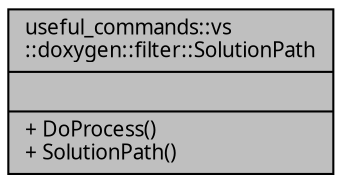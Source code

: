 digraph "useful_commands::vs::doxygen::filter::SolutionPath"
{
 // INTERACTIVE_SVG=YES
  edge [fontname="Verdana",fontsize="10",labelfontname="Verdana",labelfontsize="10"];
  node [fontname="Verdana",fontsize="10",shape=record];
  Node1 [label="{useful_commands::vs\l::doxygen::filter::SolutionPath\n||+ DoProcess()\l+ SolutionPath()\l}",height=0.2,width=0.4,color="black", fillcolor="grey75", style="filled", fontcolor="black"];
}
